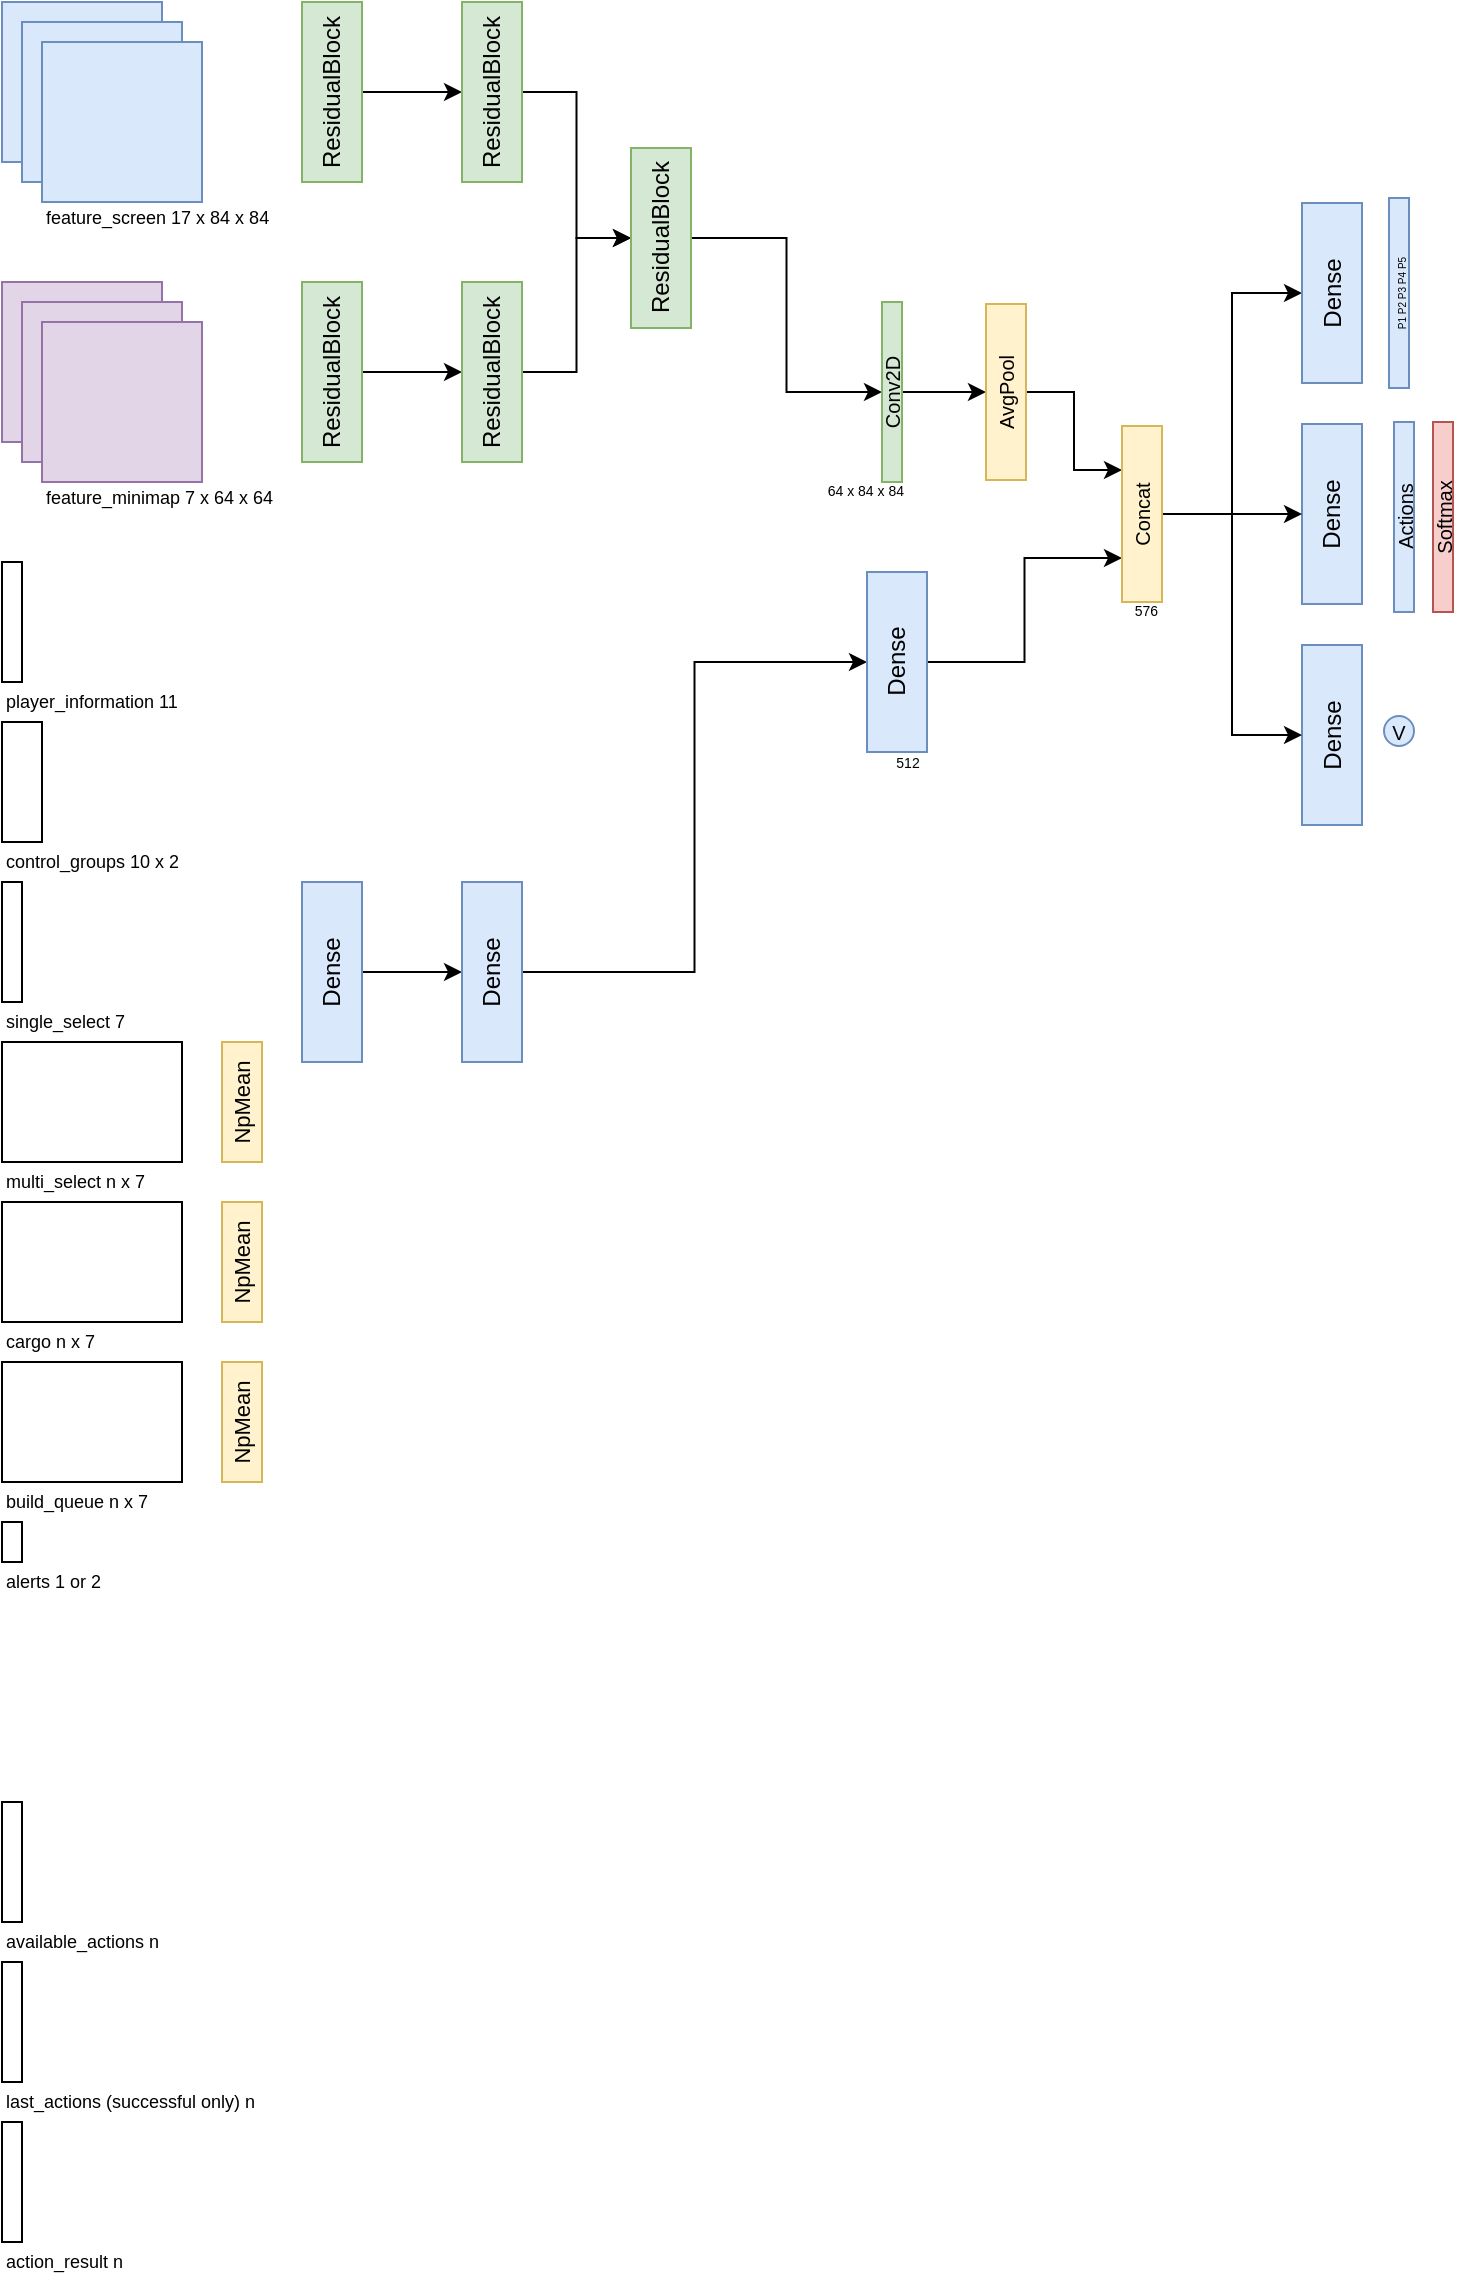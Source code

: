 <mxfile version="10.6.3" type="device"><diagram id="SaFC05OhrAWFJpGfAz3G" name="Page-1"><mxGraphModel dx="1124" dy="441" grid="1" gridSize="10" guides="1" tooltips="1" connect="1" arrows="1" fold="1" page="1" pageScale="1" pageWidth="850" pageHeight="1100" math="0" shadow="0"><root><mxCell id="0"/><mxCell id="1" parent="0"/><mxCell id="nG95yiX97BkZ3mnlQO5B-1" value="" style="whiteSpace=wrap;html=1;aspect=fixed;fillColor=#dae8fc;strokeColor=#6c8ebf;" parent="1" vertex="1"><mxGeometry x="80" y="160" width="80" height="80" as="geometry"/></mxCell><mxCell id="nG95yiX97BkZ3mnlQO5B-6" value="" style="whiteSpace=wrap;html=1;aspect=fixed;fillColor=#dae8fc;strokeColor=#6c8ebf;" parent="1" vertex="1"><mxGeometry x="90" y="170" width="80" height="80" as="geometry"/></mxCell><mxCell id="nG95yiX97BkZ3mnlQO5B-7" value="" style="whiteSpace=wrap;html=1;aspect=fixed;fillColor=#dae8fc;strokeColor=#6c8ebf;" parent="1" vertex="1"><mxGeometry x="100" y="180" width="80" height="80" as="geometry"/></mxCell><mxCell id="nG95yiX97BkZ3mnlQO5B-8" value="feature_screen 17 x 84 x 84" style="text;html=1;strokeColor=none;fillColor=none;align=left;verticalAlign=middle;whiteSpace=wrap;rounded=0;fontSize=9;" parent="1" vertex="1"><mxGeometry x="100" y="258" width="140" height="20" as="geometry"/></mxCell><mxCell id="nG95yiX97BkZ3mnlQO5B-11" value="" style="whiteSpace=wrap;html=1;aspect=fixed;fillColor=#e1d5e7;strokeColor=#9673a6;" parent="1" vertex="1"><mxGeometry x="80" y="300" width="80" height="80" as="geometry"/></mxCell><mxCell id="nG95yiX97BkZ3mnlQO5B-12" value="" style="whiteSpace=wrap;html=1;aspect=fixed;fillColor=#e1d5e7;strokeColor=#9673a6;" parent="1" vertex="1"><mxGeometry x="90" y="310" width="80" height="80" as="geometry"/></mxCell><mxCell id="nG95yiX97BkZ3mnlQO5B-13" value="" style="whiteSpace=wrap;html=1;aspect=fixed;fillColor=#e1d5e7;strokeColor=#9673a6;" parent="1" vertex="1"><mxGeometry x="100" y="320" width="80" height="80" as="geometry"/></mxCell><mxCell id="nG95yiX97BkZ3mnlQO5B-14" value="feature_minimap&amp;nbsp;7 x 64 x 64" style="text;html=1;strokeColor=none;fillColor=none;align=left;verticalAlign=middle;whiteSpace=wrap;rounded=0;fontSize=9;" parent="1" vertex="1"><mxGeometry x="100" y="398" width="140" height="20" as="geometry"/></mxCell><mxCell id="nG95yiX97BkZ3mnlQO5B-15" value="" style="rounded=0;whiteSpace=wrap;html=1;fontSize=9;align=left;" parent="1" vertex="1"><mxGeometry x="80" y="440" width="10" height="60" as="geometry"/></mxCell><mxCell id="nG95yiX97BkZ3mnlQO5B-16" value="player_information 11" style="text;html=1;strokeColor=none;fillColor=none;align=left;verticalAlign=middle;whiteSpace=wrap;rounded=0;fontSize=9;" parent="1" vertex="1"><mxGeometry x="80" y="500" width="140" height="20" as="geometry"/></mxCell><mxCell id="nG95yiX97BkZ3mnlQO5B-17" value="" style="rounded=0;whiteSpace=wrap;html=1;fontSize=9;align=left;" parent="1" vertex="1"><mxGeometry x="80" y="520" width="20" height="60" as="geometry"/></mxCell><mxCell id="nG95yiX97BkZ3mnlQO5B-18" value="control_groups 10 x 2" style="text;html=1;strokeColor=none;fillColor=none;align=left;verticalAlign=middle;whiteSpace=wrap;rounded=0;fontSize=9;" parent="1" vertex="1"><mxGeometry x="80" y="580" width="140" height="20" as="geometry"/></mxCell><mxCell id="nG95yiX97BkZ3mnlQO5B-19" value="" style="rounded=0;whiteSpace=wrap;html=1;fontSize=9;align=left;" parent="1" vertex="1"><mxGeometry x="80" y="600" width="10" height="60" as="geometry"/></mxCell><mxCell id="nG95yiX97BkZ3mnlQO5B-20" value="single_select 7" style="text;html=1;strokeColor=none;fillColor=none;align=left;verticalAlign=middle;whiteSpace=wrap;rounded=0;fontSize=9;" parent="1" vertex="1"><mxGeometry x="80" y="660" width="140" height="20" as="geometry"/></mxCell><mxCell id="nG95yiX97BkZ3mnlQO5B-23" value="" style="rounded=0;whiteSpace=wrap;html=1;fontSize=9;align=left;" parent="1" vertex="1"><mxGeometry x="80" y="680" width="90" height="60" as="geometry"/></mxCell><mxCell id="nG95yiX97BkZ3mnlQO5B-24" value="multi_select n x 7" style="text;html=1;strokeColor=none;fillColor=none;align=left;verticalAlign=middle;whiteSpace=wrap;rounded=0;fontSize=9;" parent="1" vertex="1"><mxGeometry x="80" y="740" width="140" height="20" as="geometry"/></mxCell><mxCell id="nG95yiX97BkZ3mnlQO5B-25" value="" style="rounded=0;whiteSpace=wrap;html=1;fontSize=9;align=left;" parent="1" vertex="1"><mxGeometry x="80" y="760" width="90" height="60" as="geometry"/></mxCell><mxCell id="nG95yiX97BkZ3mnlQO5B-26" value="cargo n x 7" style="text;html=1;strokeColor=none;fillColor=none;align=left;verticalAlign=middle;whiteSpace=wrap;rounded=0;fontSize=9;" parent="1" vertex="1"><mxGeometry x="80" y="820" width="140" height="20" as="geometry"/></mxCell><mxCell id="nG95yiX97BkZ3mnlQO5B-27" value="" style="rounded=0;whiteSpace=wrap;html=1;fontSize=9;align=left;" parent="1" vertex="1"><mxGeometry x="80" y="840" width="90" height="60" as="geometry"/></mxCell><mxCell id="nG95yiX97BkZ3mnlQO5B-28" value="build_queue n x 7" style="text;html=1;strokeColor=none;fillColor=none;align=left;verticalAlign=middle;whiteSpace=wrap;rounded=0;fontSize=9;" parent="1" vertex="1"><mxGeometry x="80" y="900" width="140" height="20" as="geometry"/></mxCell><mxCell id="nG95yiX97BkZ3mnlQO5B-29" value="" style="rounded=0;whiteSpace=wrap;html=1;fontSize=9;align=left;" parent="1" vertex="1"><mxGeometry x="80" y="1060" width="10" height="60" as="geometry"/></mxCell><mxCell id="nG95yiX97BkZ3mnlQO5B-30" value="available_actions n" style="text;html=1;strokeColor=none;fillColor=none;align=left;verticalAlign=middle;whiteSpace=wrap;rounded=0;fontSize=9;" parent="1" vertex="1"><mxGeometry x="80" y="1120" width="140" height="20" as="geometry"/></mxCell><mxCell id="nG95yiX97BkZ3mnlQO5B-31" value="" style="rounded=0;whiteSpace=wrap;html=1;fontSize=9;align=left;" parent="1" vertex="1"><mxGeometry x="80" y="1140" width="10" height="60" as="geometry"/></mxCell><mxCell id="nG95yiX97BkZ3mnlQO5B-32" value="last_actions (successful only) n&amp;nbsp;" style="text;html=1;strokeColor=none;fillColor=none;align=left;verticalAlign=middle;whiteSpace=wrap;rounded=0;fontSize=9;" parent="1" vertex="1"><mxGeometry x="80" y="1200" width="140" height="20" as="geometry"/></mxCell><mxCell id="nG95yiX97BkZ3mnlQO5B-34" value="" style="rounded=0;whiteSpace=wrap;html=1;fontSize=9;align=left;" parent="1" vertex="1"><mxGeometry x="80" y="1220" width="10" height="60" as="geometry"/></mxCell><mxCell id="nG95yiX97BkZ3mnlQO5B-35" value="action_result n&amp;nbsp;" style="text;html=1;strokeColor=none;fillColor=none;align=left;verticalAlign=middle;whiteSpace=wrap;rounded=0;fontSize=9;" parent="1" vertex="1"><mxGeometry x="80" y="1280" width="140" height="20" as="geometry"/></mxCell><mxCell id="nG95yiX97BkZ3mnlQO5B-36" value="" style="rounded=0;whiteSpace=wrap;html=1;fontSize=9;align=left;" parent="1" vertex="1"><mxGeometry x="80" y="920" width="10" height="20" as="geometry"/></mxCell><mxCell id="nG95yiX97BkZ3mnlQO5B-37" value="alerts 1 or 2" style="text;html=1;strokeColor=none;fillColor=none;align=left;verticalAlign=middle;whiteSpace=wrap;rounded=0;fontSize=9;" parent="1" vertex="1"><mxGeometry x="80" y="940" width="140" height="20" as="geometry"/></mxCell><mxCell id="iwmniWLuL17XMeySPE_a-29" style="edgeStyle=orthogonalEdgeStyle;rounded=0;orthogonalLoop=1;jettySize=auto;html=1;exitX=1;exitY=0.5;exitDx=0;exitDy=0;fontSize=10;" parent="1" source="iwmniWLuL17XMeySPE_a-3" target="iwmniWLuL17XMeySPE_a-4" edge="1"><mxGeometry relative="1" as="geometry"/></mxCell><mxCell id="iwmniWLuL17XMeySPE_a-3" value="ResidualBlock&lt;br&gt;" style="rounded=0;whiteSpace=wrap;html=1;fillColor=#d5e8d4;strokeColor=#82b366;horizontal=0;" parent="1" vertex="1"><mxGeometry x="230" y="160" width="30" height="90" as="geometry"/></mxCell><mxCell id="iwmniWLuL17XMeySPE_a-31" style="edgeStyle=orthogonalEdgeStyle;rounded=0;orthogonalLoop=1;jettySize=auto;html=1;entryX=0;entryY=0.5;entryDx=0;entryDy=0;fontSize=10;" parent="1" source="iwmniWLuL17XMeySPE_a-4" target="iwmniWLuL17XMeySPE_a-7" edge="1"><mxGeometry relative="1" as="geometry"/></mxCell><mxCell id="iwmniWLuL17XMeySPE_a-4" value="ResidualBlock&lt;br&gt;" style="rounded=0;whiteSpace=wrap;html=1;fillColor=#d5e8d4;strokeColor=#82b366;horizontal=0;" parent="1" vertex="1"><mxGeometry x="310" y="160" width="30" height="90" as="geometry"/></mxCell><mxCell id="iwmniWLuL17XMeySPE_a-30" style="edgeStyle=orthogonalEdgeStyle;rounded=0;orthogonalLoop=1;jettySize=auto;html=1;exitX=1;exitY=0.5;exitDx=0;exitDy=0;entryX=0;entryY=0.5;entryDx=0;entryDy=0;fontSize=10;" parent="1" source="iwmniWLuL17XMeySPE_a-5" target="iwmniWLuL17XMeySPE_a-6" edge="1"><mxGeometry relative="1" as="geometry"/></mxCell><mxCell id="iwmniWLuL17XMeySPE_a-5" value="ResidualBlock&lt;br&gt;" style="rounded=0;whiteSpace=wrap;html=1;fillColor=#d5e8d4;strokeColor=#82b366;horizontal=0;" parent="1" vertex="1"><mxGeometry x="230" y="300" width="30" height="90" as="geometry"/></mxCell><mxCell id="iwmniWLuL17XMeySPE_a-32" style="edgeStyle=orthogonalEdgeStyle;rounded=0;orthogonalLoop=1;jettySize=auto;html=1;entryX=0;entryY=0.5;entryDx=0;entryDy=0;fontSize=10;" parent="1" source="iwmniWLuL17XMeySPE_a-6" target="iwmniWLuL17XMeySPE_a-7" edge="1"><mxGeometry relative="1" as="geometry"/></mxCell><mxCell id="iwmniWLuL17XMeySPE_a-6" value="ResidualBlock&lt;br&gt;" style="rounded=0;whiteSpace=wrap;html=1;fillColor=#d5e8d4;strokeColor=#82b366;horizontal=0;" parent="1" vertex="1"><mxGeometry x="310" y="300" width="30" height="90" as="geometry"/></mxCell><mxCell id="iwmniWLuL17XMeySPE_a-33" style="edgeStyle=orthogonalEdgeStyle;rounded=0;orthogonalLoop=1;jettySize=auto;html=1;entryX=0;entryY=0.5;entryDx=0;entryDy=0;fontSize=10;" parent="1" source="iwmniWLuL17XMeySPE_a-7" target="iwmniWLuL17XMeySPE_a-27" edge="1"><mxGeometry relative="1" as="geometry"/></mxCell><mxCell id="iwmniWLuL17XMeySPE_a-7" value="ResidualBlock&lt;br&gt;" style="rounded=0;whiteSpace=wrap;html=1;fillColor=#d5e8d4;strokeColor=#82b366;horizontal=0;" parent="1" vertex="1"><mxGeometry x="394.5" y="233" width="30" height="90" as="geometry"/></mxCell><mxCell id="iwmniWLuL17XMeySPE_a-8" value="&lt;font style=&quot;font-size: 11px;&quot;&gt;NpMean&lt;/font&gt;&lt;br style=&quot;font-size: 11px;&quot;&gt;" style="rounded=0;whiteSpace=wrap;html=1;fillColor=#fff2cc;strokeColor=#d6b656;horizontal=0;fontSize=11;" parent="1" vertex="1"><mxGeometry x="190" y="680" width="20" height="60" as="geometry"/></mxCell><mxCell id="iwmniWLuL17XMeySPE_a-34" style="edgeStyle=orthogonalEdgeStyle;rounded=0;orthogonalLoop=1;jettySize=auto;html=1;fontSize=10;" parent="1" source="iwmniWLuL17XMeySPE_a-11" target="iwmniWLuL17XMeySPE_a-13" edge="1"><mxGeometry relative="1" as="geometry"/></mxCell><mxCell id="iwmniWLuL17XMeySPE_a-11" value="Dense&lt;br&gt;" style="rounded=0;whiteSpace=wrap;html=1;fillColor=#dae8fc;strokeColor=#6c8ebf;horizontal=0;" parent="1" vertex="1"><mxGeometry x="230" y="600" width="30" height="90" as="geometry"/></mxCell><mxCell id="iwmniWLuL17XMeySPE_a-84" style="edgeStyle=orthogonalEdgeStyle;rounded=0;orthogonalLoop=1;jettySize=auto;html=1;exitX=1;exitY=0.5;exitDx=0;exitDy=0;entryX=0;entryY=0.5;entryDx=0;entryDy=0;fontSize=7;" parent="1" source="iwmniWLuL17XMeySPE_a-13" target="iwmniWLuL17XMeySPE_a-28" edge="1"><mxGeometry relative="1" as="geometry"/></mxCell><mxCell id="iwmniWLuL17XMeySPE_a-13" value="Dense&lt;br&gt;" style="rounded=0;whiteSpace=wrap;html=1;fillColor=#dae8fc;strokeColor=#6c8ebf;horizontal=0;" parent="1" vertex="1"><mxGeometry x="310" y="600" width="30" height="90" as="geometry"/></mxCell><mxCell id="iwmniWLuL17XMeySPE_a-17" value="Actions" style="rounded=0;whiteSpace=wrap;html=1;fontSize=10;horizontal=0;fillColor=#dae8fc;strokeColor=#6c8ebf;" parent="1" vertex="1"><mxGeometry x="776" y="370" width="10" height="95" as="geometry"/></mxCell><mxCell id="iwmniWLuL17XMeySPE_a-20" value="V" style="ellipse;whiteSpace=wrap;html=1;aspect=fixed;fontSize=10;fillColor=#dae8fc;strokeColor=#6c8ebf;" parent="1" vertex="1"><mxGeometry x="771" y="517" width="15" height="15" as="geometry"/></mxCell><mxCell id="iwmniWLuL17XMeySPE_a-23" value="Softmax&lt;br style=&quot;font-size: 10px&quot;&gt;" style="rounded=0;whiteSpace=wrap;html=1;fillColor=#f8cecc;strokeColor=#b85450;horizontal=0;fontSize=10;" parent="1" vertex="1"><mxGeometry x="795.5" y="370" width="10" height="95" as="geometry"/></mxCell><mxCell id="iwmniWLuL17XMeySPE_a-24" value="Dense&lt;br&gt;" style="rounded=0;whiteSpace=wrap;html=1;fillColor=#dae8fc;strokeColor=#6c8ebf;horizontal=0;" parent="1" vertex="1"><mxGeometry x="730" y="371" width="30" height="90" as="geometry"/></mxCell><mxCell id="iwmniWLuL17XMeySPE_a-25" value="Dense&lt;br&gt;" style="rounded=0;whiteSpace=wrap;html=1;fillColor=#dae8fc;strokeColor=#6c8ebf;horizontal=0;" parent="1" vertex="1"><mxGeometry x="730" y="481.5" width="30" height="90" as="geometry"/></mxCell><mxCell id="iwmniWLuL17XMeySPE_a-66" style="edgeStyle=orthogonalEdgeStyle;rounded=0;orthogonalLoop=1;jettySize=auto;html=1;entryX=0;entryY=0.5;entryDx=0;entryDy=0;fontSize=7;" parent="1" source="iwmniWLuL17XMeySPE_a-27" target="iwmniWLuL17XMeySPE_a-55" edge="1"><mxGeometry relative="1" as="geometry"/></mxCell><mxCell id="iwmniWLuL17XMeySPE_a-27" value="Conv2D&lt;br style=&quot;font-size: 10px&quot;&gt;" style="rounded=0;whiteSpace=wrap;html=1;fillColor=#d5e8d4;strokeColor=#82b366;horizontal=0;fontSize=10;" parent="1" vertex="1"><mxGeometry x="520" y="310" width="10" height="90" as="geometry"/></mxCell><mxCell id="iwmniWLuL17XMeySPE_a-61" style="edgeStyle=orthogonalEdgeStyle;rounded=0;orthogonalLoop=1;jettySize=auto;html=1;entryX=0;entryY=0.75;entryDx=0;entryDy=0;fontSize=7;" parent="1" source="iwmniWLuL17XMeySPE_a-28" target="iwmniWLuL17XMeySPE_a-60" edge="1"><mxGeometry relative="1" as="geometry"/></mxCell><mxCell id="iwmniWLuL17XMeySPE_a-28" value="Dense&lt;br&gt;" style="rounded=0;whiteSpace=wrap;html=1;fillColor=#dae8fc;strokeColor=#6c8ebf;horizontal=0;" parent="1" vertex="1"><mxGeometry x="512.5" y="445" width="30" height="90" as="geometry"/></mxCell><mxCell id="iwmniWLuL17XMeySPE_a-52" value="&amp;nbsp;64 x 84 x 84" style="text;html=1;strokeColor=none;fillColor=none;align=right;verticalAlign=middle;whiteSpace=wrap;rounded=0;fontSize=7;" parent="1" vertex="1"><mxGeometry x="482.5" y="400" width="50" height="10" as="geometry"/></mxCell><mxCell id="iwmniWLuL17XMeySPE_a-54" value="512" style="text;html=1;strokeColor=none;fillColor=none;align=center;verticalAlign=middle;whiteSpace=wrap;rounded=0;fontSize=7;" parent="1" vertex="1"><mxGeometry x="512.5" y="535.5" width="40" height="10" as="geometry"/></mxCell><mxCell id="iwmniWLuL17XMeySPE_a-62" style="edgeStyle=orthogonalEdgeStyle;rounded=0;orthogonalLoop=1;jettySize=auto;html=1;entryX=0;entryY=0.25;entryDx=0;entryDy=0;fontSize=7;" parent="1" source="iwmniWLuL17XMeySPE_a-55" target="iwmniWLuL17XMeySPE_a-60" edge="1"><mxGeometry relative="1" as="geometry"/></mxCell><mxCell id="iwmniWLuL17XMeySPE_a-55" value="&lt;font style=&quot;font-size: 10px&quot;&gt;AvgPool&lt;/font&gt;&lt;br style=&quot;font-size: 6px&quot;&gt;" style="rounded=0;whiteSpace=wrap;html=1;fillColor=#fff2cc;strokeColor=#d6b656;horizontal=0;fontSize=6;" parent="1" vertex="1"><mxGeometry x="572" y="311" width="20" height="88" as="geometry"/></mxCell><mxCell id="iwmniWLuL17XMeySPE_a-67" style="edgeStyle=orthogonalEdgeStyle;rounded=0;orthogonalLoop=1;jettySize=auto;html=1;entryX=0;entryY=0.5;entryDx=0;entryDy=0;fontSize=7;" parent="1" source="iwmniWLuL17XMeySPE_a-60" target="iwmniWLuL17XMeySPE_a-25" edge="1"><mxGeometry relative="1" as="geometry"/></mxCell><mxCell id="iwmniWLuL17XMeySPE_a-70" style="edgeStyle=orthogonalEdgeStyle;rounded=0;orthogonalLoop=1;jettySize=auto;html=1;entryX=0;entryY=0.5;entryDx=0;entryDy=0;fontSize=7;" parent="1" source="iwmniWLuL17XMeySPE_a-60" target="iwmniWLuL17XMeySPE_a-24" edge="1"><mxGeometry relative="1" as="geometry"/></mxCell><mxCell id="iwmniWLuL17XMeySPE_a-74" style="edgeStyle=orthogonalEdgeStyle;rounded=0;orthogonalLoop=1;jettySize=auto;html=1;entryX=0;entryY=0.5;entryDx=0;entryDy=0;fontSize=7;" parent="1" source="iwmniWLuL17XMeySPE_a-60" target="iwmniWLuL17XMeySPE_a-73" edge="1"><mxGeometry relative="1" as="geometry"/></mxCell><mxCell id="iwmniWLuL17XMeySPE_a-60" value="&lt;font style=&quot;font-size: 10px&quot;&gt;Concat&lt;/font&gt;&lt;br style=&quot;font-size: 6px&quot;&gt;" style="rounded=0;whiteSpace=wrap;html=1;fillColor=#fff2cc;strokeColor=#d6b656;horizontal=0;fontSize=6;" parent="1" vertex="1"><mxGeometry x="640" y="372" width="20" height="88" as="geometry"/></mxCell><mxCell id="iwmniWLuL17XMeySPE_a-68" value="576" style="text;html=1;strokeColor=none;fillColor=none;align=right;verticalAlign=middle;whiteSpace=wrap;rounded=0;fontSize=7;" parent="1" vertex="1"><mxGeometry x="620" y="460" width="40" height="10" as="geometry"/></mxCell><mxCell id="iwmniWLuL17XMeySPE_a-73" value="Dense&lt;br&gt;" style="rounded=0;whiteSpace=wrap;html=1;fillColor=#dae8fc;strokeColor=#6c8ebf;horizontal=0;" parent="1" vertex="1"><mxGeometry x="730" y="260.5" width="30" height="90" as="geometry"/></mxCell><mxCell id="iwmniWLuL17XMeySPE_a-86" value="P1 P2 P3 P4 P5&lt;br style=&quot;font-size: 5px&quot;&gt;" style="rounded=0;whiteSpace=wrap;html=1;fontSize=5;horizontal=0;fillColor=#dae8fc;strokeColor=#6c8ebf;" parent="1" vertex="1"><mxGeometry x="773.5" y="258" width="10" height="95" as="geometry"/></mxCell><mxCell id="oMa3EZ4WoC7SaR7C1MkI-1" value="&lt;font style=&quot;font-size: 11px;&quot;&gt;NpMean&lt;/font&gt;&lt;br style=&quot;font-size: 11px;&quot;&gt;" style="rounded=0;whiteSpace=wrap;html=1;fillColor=#fff2cc;strokeColor=#d6b656;horizontal=0;fontSize=11;" vertex="1" parent="1"><mxGeometry x="190" y="760" width="20" height="60" as="geometry"/></mxCell><mxCell id="oMa3EZ4WoC7SaR7C1MkI-2" value="&lt;font style=&quot;font-size: 11px;&quot;&gt;NpMean&lt;/font&gt;&lt;br style=&quot;font-size: 11px;&quot;&gt;" style="rounded=0;whiteSpace=wrap;html=1;fillColor=#fff2cc;strokeColor=#d6b656;horizontal=0;fontSize=11;" vertex="1" parent="1"><mxGeometry x="190" y="840" width="20" height="60" as="geometry"/></mxCell></root></mxGraphModel></diagram></mxfile>